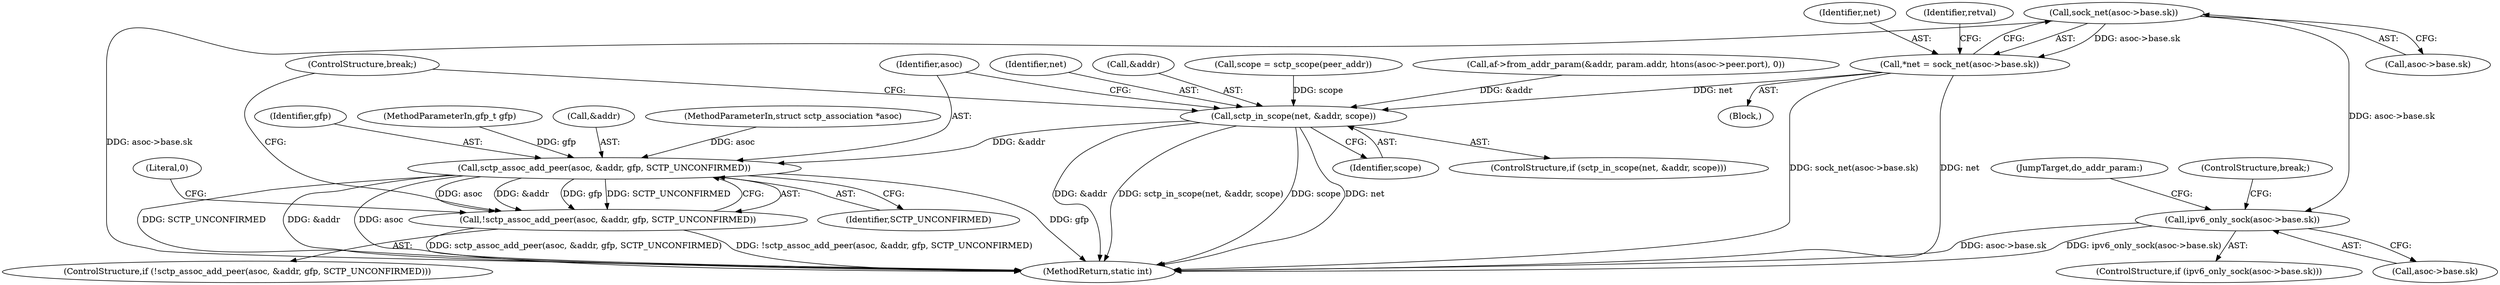 digraph "0_linux_e40607cbe270a9e8360907cb1e62ddf0736e4864@pointer" {
"1000124" [label="(Call,sock_net(asoc->base.sk))"];
"1000122" [label="(Call,*net = sock_net(asoc->base.sk))"];
"1000205" [label="(Call,sctp_in_scope(net, &addr, scope))"];
"1000212" [label="(Call,sctp_assoc_add_peer(asoc, &addr, gfp, SCTP_UNCONFIRMED))"];
"1000211" [label="(Call,!sctp_assoc_add_peer(asoc, &addr, gfp, SCTP_UNCONFIRMED))"];
"1000170" [label="(Call,ipv6_only_sock(asoc->base.sk))"];
"1000209" [label="(Identifier,scope)"];
"1000204" [label="(ControlStructure,if (sctp_in_scope(net, &addr, scope)))"];
"1000116" [label="(MethodParameterIn,struct sctp_association *asoc)"];
"1000124" [label="(Call,sock_net(asoc->base.sk))"];
"1000177" [label="(JumpTarget,do_addr_param:)"];
"1000645" [label="(MethodReturn,static int)"];
"1000220" [label="(ControlStructure,break;)"];
"1000200" [label="(Call,scope = sctp_scope(peer_addr))"];
"1000123" [label="(Identifier,net)"];
"1000210" [label="(ControlStructure,if (!sctp_assoc_add_peer(asoc, &addr, gfp, SCTP_UNCONFIRMED)))"];
"1000125" [label="(Call,asoc->base.sk)"];
"1000212" [label="(Call,sctp_assoc_add_peer(asoc, &addr, gfp, SCTP_UNCONFIRMED))"];
"1000119" [label="(MethodParameterIn,gfp_t gfp)"];
"1000120" [label="(Block,)"];
"1000187" [label="(Call,af->from_addr_param(&addr, param.addr, htons(asoc->peer.port), 0))"];
"1000219" [label="(Literal,0)"];
"1000211" [label="(Call,!sctp_assoc_add_peer(asoc, &addr, gfp, SCTP_UNCONFIRMED))"];
"1000217" [label="(Identifier,SCTP_UNCONFIRMED)"];
"1000171" [label="(Call,asoc->base.sk)"];
"1000214" [label="(Call,&addr)"];
"1000205" [label="(Call,sctp_in_scope(net, &addr, scope))"];
"1000176" [label="(ControlStructure,break;)"];
"1000213" [label="(Identifier,asoc)"];
"1000170" [label="(Call,ipv6_only_sock(asoc->base.sk))"];
"1000135" [label="(Identifier,retval)"];
"1000206" [label="(Identifier,net)"];
"1000122" [label="(Call,*net = sock_net(asoc->base.sk))"];
"1000216" [label="(Identifier,gfp)"];
"1000207" [label="(Call,&addr)"];
"1000169" [label="(ControlStructure,if (ipv6_only_sock(asoc->base.sk)))"];
"1000124" -> "1000122"  [label="AST: "];
"1000124" -> "1000125"  [label="CFG: "];
"1000125" -> "1000124"  [label="AST: "];
"1000122" -> "1000124"  [label="CFG: "];
"1000124" -> "1000645"  [label="DDG: asoc->base.sk"];
"1000124" -> "1000122"  [label="DDG: asoc->base.sk"];
"1000124" -> "1000170"  [label="DDG: asoc->base.sk"];
"1000122" -> "1000120"  [label="AST: "];
"1000123" -> "1000122"  [label="AST: "];
"1000135" -> "1000122"  [label="CFG: "];
"1000122" -> "1000645"  [label="DDG: net"];
"1000122" -> "1000645"  [label="DDG: sock_net(asoc->base.sk)"];
"1000122" -> "1000205"  [label="DDG: net"];
"1000205" -> "1000204"  [label="AST: "];
"1000205" -> "1000209"  [label="CFG: "];
"1000206" -> "1000205"  [label="AST: "];
"1000207" -> "1000205"  [label="AST: "];
"1000209" -> "1000205"  [label="AST: "];
"1000213" -> "1000205"  [label="CFG: "];
"1000220" -> "1000205"  [label="CFG: "];
"1000205" -> "1000645"  [label="DDG: scope"];
"1000205" -> "1000645"  [label="DDG: net"];
"1000205" -> "1000645"  [label="DDG: &addr"];
"1000205" -> "1000645"  [label="DDG: sctp_in_scope(net, &addr, scope)"];
"1000187" -> "1000205"  [label="DDG: &addr"];
"1000200" -> "1000205"  [label="DDG: scope"];
"1000205" -> "1000212"  [label="DDG: &addr"];
"1000212" -> "1000211"  [label="AST: "];
"1000212" -> "1000217"  [label="CFG: "];
"1000213" -> "1000212"  [label="AST: "];
"1000214" -> "1000212"  [label="AST: "];
"1000216" -> "1000212"  [label="AST: "];
"1000217" -> "1000212"  [label="AST: "];
"1000211" -> "1000212"  [label="CFG: "];
"1000212" -> "1000645"  [label="DDG: gfp"];
"1000212" -> "1000645"  [label="DDG: SCTP_UNCONFIRMED"];
"1000212" -> "1000645"  [label="DDG: &addr"];
"1000212" -> "1000645"  [label="DDG: asoc"];
"1000212" -> "1000211"  [label="DDG: asoc"];
"1000212" -> "1000211"  [label="DDG: &addr"];
"1000212" -> "1000211"  [label="DDG: gfp"];
"1000212" -> "1000211"  [label="DDG: SCTP_UNCONFIRMED"];
"1000116" -> "1000212"  [label="DDG: asoc"];
"1000119" -> "1000212"  [label="DDG: gfp"];
"1000211" -> "1000210"  [label="AST: "];
"1000219" -> "1000211"  [label="CFG: "];
"1000220" -> "1000211"  [label="CFG: "];
"1000211" -> "1000645"  [label="DDG: sctp_assoc_add_peer(asoc, &addr, gfp, SCTP_UNCONFIRMED)"];
"1000211" -> "1000645"  [label="DDG: !sctp_assoc_add_peer(asoc, &addr, gfp, SCTP_UNCONFIRMED)"];
"1000170" -> "1000169"  [label="AST: "];
"1000170" -> "1000171"  [label="CFG: "];
"1000171" -> "1000170"  [label="AST: "];
"1000176" -> "1000170"  [label="CFG: "];
"1000177" -> "1000170"  [label="CFG: "];
"1000170" -> "1000645"  [label="DDG: asoc->base.sk"];
"1000170" -> "1000645"  [label="DDG: ipv6_only_sock(asoc->base.sk)"];
}
